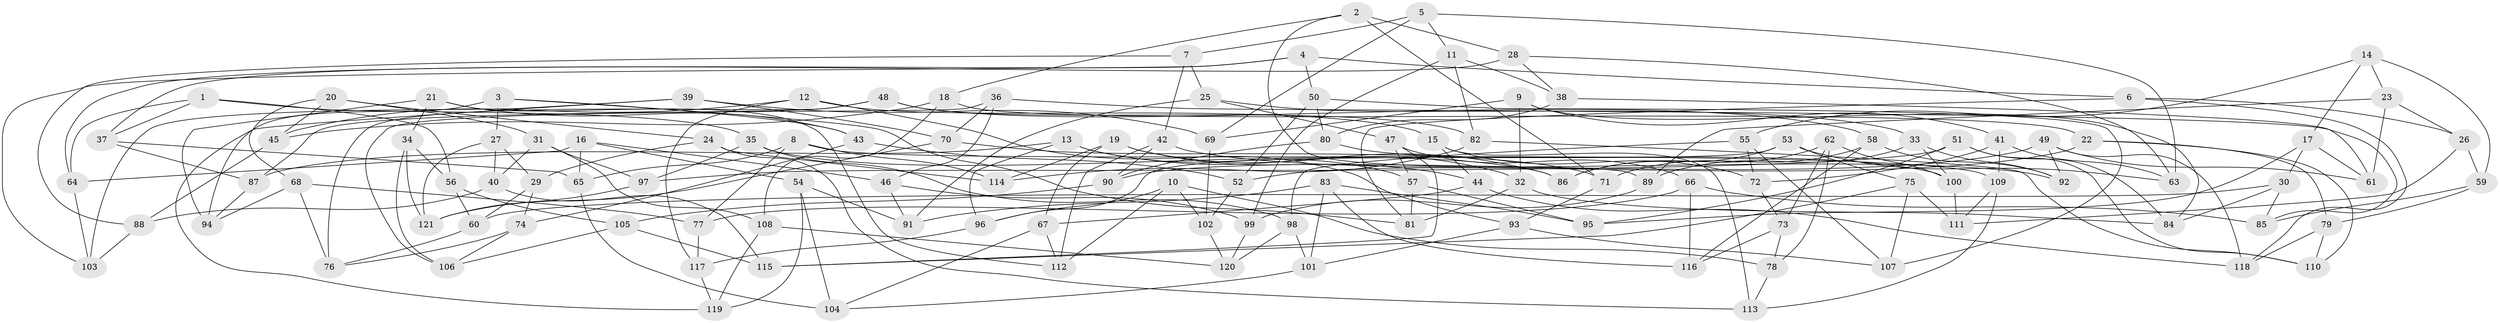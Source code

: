 // Generated by graph-tools (version 1.1) at 2025/16/03/09/25 04:16:43]
// undirected, 121 vertices, 242 edges
graph export_dot {
graph [start="1"]
  node [color=gray90,style=filled];
  1;
  2;
  3;
  4;
  5;
  6;
  7;
  8;
  9;
  10;
  11;
  12;
  13;
  14;
  15;
  16;
  17;
  18;
  19;
  20;
  21;
  22;
  23;
  24;
  25;
  26;
  27;
  28;
  29;
  30;
  31;
  32;
  33;
  34;
  35;
  36;
  37;
  38;
  39;
  40;
  41;
  42;
  43;
  44;
  45;
  46;
  47;
  48;
  49;
  50;
  51;
  52;
  53;
  54;
  55;
  56;
  57;
  58;
  59;
  60;
  61;
  62;
  63;
  64;
  65;
  66;
  67;
  68;
  69;
  70;
  71;
  72;
  73;
  74;
  75;
  76;
  77;
  78;
  79;
  80;
  81;
  82;
  83;
  84;
  85;
  86;
  87;
  88;
  89;
  90;
  91;
  92;
  93;
  94;
  95;
  96;
  97;
  98;
  99;
  100;
  101;
  102;
  103;
  104;
  105;
  106;
  107;
  108;
  109;
  110;
  111;
  112;
  113;
  114;
  115;
  116;
  117;
  118;
  119;
  120;
  121;
  1 -- 35;
  1 -- 56;
  1 -- 64;
  1 -- 37;
  2 -- 71;
  2 -- 28;
  2 -- 18;
  2 -- 89;
  3 -- 94;
  3 -- 81;
  3 -- 27;
  3 -- 43;
  4 -- 50;
  4 -- 6;
  4 -- 64;
  4 -- 103;
  5 -- 69;
  5 -- 63;
  5 -- 11;
  5 -- 7;
  6 -- 26;
  6 -- 118;
  6 -- 81;
  7 -- 42;
  7 -- 25;
  7 -- 88;
  8 -- 65;
  8 -- 109;
  8 -- 77;
  8 -- 114;
  9 -- 69;
  9 -- 84;
  9 -- 32;
  9 -- 41;
  10 -- 102;
  10 -- 96;
  10 -- 78;
  10 -- 112;
  11 -- 99;
  11 -- 38;
  11 -- 82;
  12 -- 117;
  12 -- 93;
  12 -- 45;
  12 -- 15;
  13 -- 57;
  13 -- 96;
  13 -- 87;
  13 -- 86;
  14 -- 17;
  14 -- 55;
  14 -- 59;
  14 -- 23;
  15 -- 44;
  15 -- 113;
  15 -- 72;
  16 -- 65;
  16 -- 54;
  16 -- 46;
  16 -- 64;
  17 -- 95;
  17 -- 61;
  17 -- 30;
  18 -- 45;
  18 -- 108;
  18 -- 22;
  19 -- 44;
  19 -- 67;
  19 -- 114;
  19 -- 32;
  20 -- 45;
  20 -- 31;
  20 -- 68;
  20 -- 24;
  21 -- 34;
  21 -- 112;
  21 -- 94;
  21 -- 43;
  22 -- 52;
  22 -- 79;
  22 -- 110;
  23 -- 61;
  23 -- 26;
  23 -- 89;
  24 -- 29;
  24 -- 113;
  24 -- 114;
  25 -- 47;
  25 -- 91;
  25 -- 33;
  26 -- 59;
  26 -- 111;
  27 -- 29;
  27 -- 121;
  27 -- 40;
  28 -- 37;
  28 -- 63;
  28 -- 38;
  29 -- 74;
  29 -- 60;
  30 -- 60;
  30 -- 85;
  30 -- 84;
  31 -- 97;
  31 -- 108;
  31 -- 40;
  32 -- 84;
  32 -- 81;
  33 -- 92;
  33 -- 100;
  33 -- 89;
  34 -- 56;
  34 -- 106;
  34 -- 121;
  35 -- 97;
  35 -- 86;
  35 -- 98;
  36 -- 46;
  36 -- 70;
  36 -- 85;
  36 -- 106;
  37 -- 65;
  37 -- 87;
  38 -- 80;
  38 -- 61;
  39 -- 69;
  39 -- 103;
  39 -- 70;
  39 -- 119;
  40 -- 115;
  40 -- 88;
  41 -- 63;
  41 -- 72;
  41 -- 109;
  42 -- 112;
  42 -- 92;
  42 -- 90;
  43 -- 52;
  43 -- 74;
  44 -- 67;
  44 -- 118;
  45 -- 88;
  46 -- 91;
  46 -- 99;
  47 -- 115;
  47 -- 57;
  47 -- 66;
  48 -- 58;
  48 -- 82;
  48 -- 76;
  48 -- 87;
  49 -- 92;
  49 -- 118;
  49 -- 61;
  49 -- 90;
  50 -- 52;
  50 -- 80;
  50 -- 107;
  51 -- 84;
  51 -- 110;
  51 -- 97;
  51 -- 95;
  52 -- 102;
  53 -- 63;
  53 -- 96;
  53 -- 86;
  53 -- 75;
  54 -- 119;
  54 -- 104;
  54 -- 91;
  55 -- 72;
  55 -- 98;
  55 -- 107;
  56 -- 105;
  56 -- 60;
  57 -- 81;
  57 -- 95;
  58 -- 116;
  58 -- 71;
  58 -- 92;
  59 -- 79;
  59 -- 85;
  60 -- 76;
  62 -- 78;
  62 -- 100;
  62 -- 86;
  62 -- 73;
  64 -- 103;
  65 -- 104;
  66 -- 116;
  66 -- 77;
  66 -- 85;
  67 -- 112;
  67 -- 104;
  68 -- 94;
  68 -- 77;
  68 -- 76;
  69 -- 102;
  70 -- 121;
  70 -- 71;
  71 -- 93;
  72 -- 73;
  73 -- 116;
  73 -- 78;
  74 -- 106;
  74 -- 76;
  75 -- 115;
  75 -- 107;
  75 -- 111;
  77 -- 117;
  78 -- 113;
  79 -- 110;
  79 -- 118;
  80 -- 100;
  80 -- 90;
  82 -- 110;
  82 -- 114;
  83 -- 101;
  83 -- 91;
  83 -- 95;
  83 -- 116;
  87 -- 94;
  88 -- 103;
  89 -- 99;
  90 -- 105;
  93 -- 107;
  93 -- 101;
  96 -- 117;
  97 -- 121;
  98 -- 101;
  98 -- 120;
  99 -- 120;
  100 -- 111;
  101 -- 104;
  102 -- 120;
  105 -- 115;
  105 -- 106;
  108 -- 119;
  108 -- 120;
  109 -- 113;
  109 -- 111;
  117 -- 119;
}
